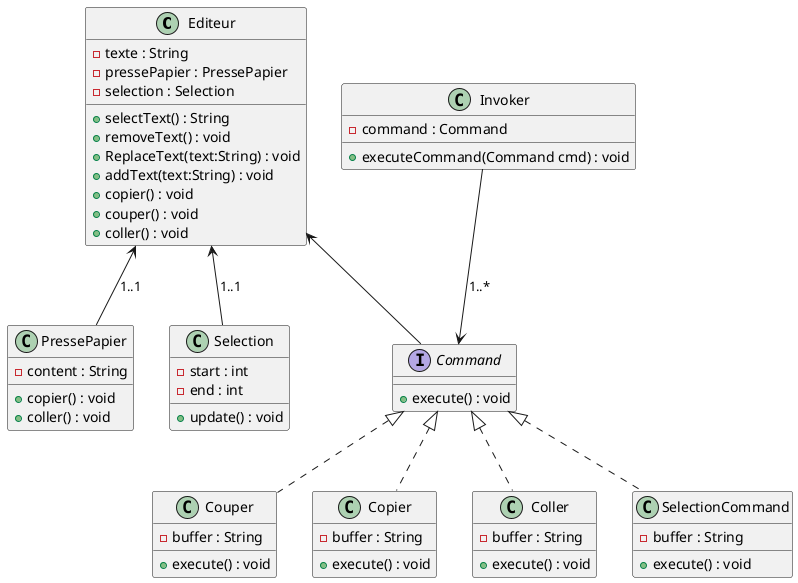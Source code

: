@startuml
class Editeur {
    - texte : String
    - pressePapier : PressePapier
    - selection : Selection

    + selectText() : String
    + removeText() : void
    + ReplaceText(text:String) : void
    + addText(text:String) : void
    + copier() : void
    + couper() : void
    + coller() : void
}

class PressePapier{
    - content : String
    + copier() : void
    + coller() : void
}

class Selection {
    - start : int
    - end : int
    + update() : void
}

Interface Command {
    + execute() : void
}

class Couper {
    - buffer : String
    + execute() : void
}

class Copier {
    - buffer : String
    + execute() : void
}

class Coller {
    - buffer : String
    + execute() : void
}

class SelectionCommand {
    - buffer : String
    + execute() : void
}

class Invoker {
    - command : Command
    + executeCommand(Command cmd) : void
}



' Relations

Editeur <-- Command
Command <|.. Copier
Command <|.. Couper
Command <|.. Coller
Command <|.. SelectionCommand

Editeur <-- PressePapier : "1..1"
Editeur <-- Selection : "1..1"
Invoker --> Command : "1..*"


@enduml
